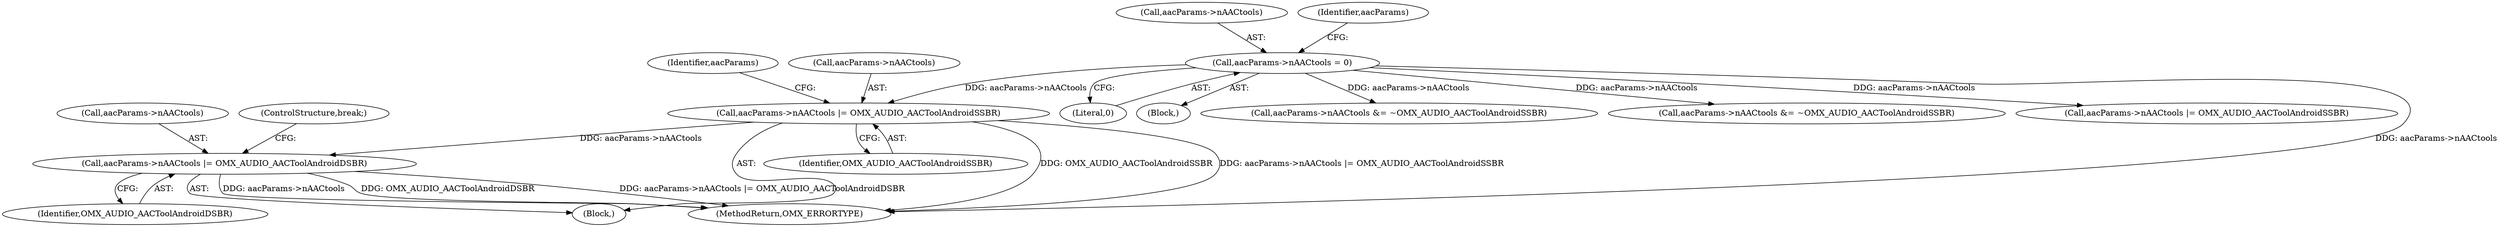 digraph "0_Android_295c883fe3105b19bcd0f9e07d54c6b589fc5bff_4@pointer" {
"1000241" [label="(Call,aacParams->nAACtools |= OMX_AUDIO_AACToolAndroidSSBR)"];
"1000191" [label="(Call,aacParams->nAACtools = 0)"];
"1000246" [label="(Call,aacParams->nAACtools |= OMX_AUDIO_AACToolAndroidDSBR)"];
"1000195" [label="(Literal,0)"];
"1000158" [label="(Block,)"];
"1000284" [label="(Call,aacParams->nAACtools &= ~OMX_AUDIO_AACToolAndroidSSBR)"];
"1000250" [label="(Identifier,OMX_AUDIO_AACToolAndroidDSBR)"];
"1000246" [label="(Call,aacParams->nAACtools |= OMX_AUDIO_AACToolAndroidDSBR)"];
"1000248" [label="(Identifier,aacParams)"];
"1000192" [label="(Call,aacParams->nAACtools)"];
"1000245" [label="(Identifier,OMX_AUDIO_AACToolAndroidSSBR)"];
"1000382" [label="(MethodReturn,OMX_ERRORTYPE)"];
"1000265" [label="(Call,aacParams->nAACtools &= ~OMX_AUDIO_AACToolAndroidSSBR)"];
"1000198" [label="(Identifier,aacParams)"];
"1000241" [label="(Call,aacParams->nAACtools |= OMX_AUDIO_AACToolAndroidSSBR)"];
"1000247" [label="(Call,aacParams->nAACtools)"];
"1000253" [label="(Call,aacParams->nAACtools |= OMX_AUDIO_AACToolAndroidSSBR)"];
"1000239" [label="(Block,)"];
"1000191" [label="(Call,aacParams->nAACtools = 0)"];
"1000242" [label="(Call,aacParams->nAACtools)"];
"1000251" [label="(ControlStructure,break;)"];
"1000241" -> "1000239"  [label="AST: "];
"1000241" -> "1000245"  [label="CFG: "];
"1000242" -> "1000241"  [label="AST: "];
"1000245" -> "1000241"  [label="AST: "];
"1000248" -> "1000241"  [label="CFG: "];
"1000241" -> "1000382"  [label="DDG: OMX_AUDIO_AACToolAndroidSSBR"];
"1000241" -> "1000382"  [label="DDG: aacParams->nAACtools |= OMX_AUDIO_AACToolAndroidSSBR"];
"1000191" -> "1000241"  [label="DDG: aacParams->nAACtools"];
"1000241" -> "1000246"  [label="DDG: aacParams->nAACtools"];
"1000191" -> "1000158"  [label="AST: "];
"1000191" -> "1000195"  [label="CFG: "];
"1000192" -> "1000191"  [label="AST: "];
"1000195" -> "1000191"  [label="AST: "];
"1000198" -> "1000191"  [label="CFG: "];
"1000191" -> "1000382"  [label="DDG: aacParams->nAACtools"];
"1000191" -> "1000253"  [label="DDG: aacParams->nAACtools"];
"1000191" -> "1000265"  [label="DDG: aacParams->nAACtools"];
"1000191" -> "1000284"  [label="DDG: aacParams->nAACtools"];
"1000246" -> "1000239"  [label="AST: "];
"1000246" -> "1000250"  [label="CFG: "];
"1000247" -> "1000246"  [label="AST: "];
"1000250" -> "1000246"  [label="AST: "];
"1000251" -> "1000246"  [label="CFG: "];
"1000246" -> "1000382"  [label="DDG: OMX_AUDIO_AACToolAndroidDSBR"];
"1000246" -> "1000382"  [label="DDG: aacParams->nAACtools |= OMX_AUDIO_AACToolAndroidDSBR"];
"1000246" -> "1000382"  [label="DDG: aacParams->nAACtools"];
}
